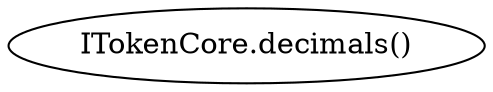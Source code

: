 digraph "" {
	graph [bb="0,0,201.72,36"];
	node [label="\N"];
	"ITokenCore.decimals()"	 [height=0.5,
		pos="100.86,18",
		width=2.8017];
}
digraph "" {
	graph [bb="0,0,201.72,36"];
	node [label="\N"];
	"ITokenCore.decimals()"	 [height=0.5,
		pos="100.86,18",
		width=2.8017];
}
digraph "" {
	graph [bb="0,0,201.72,36"];
	node [label="\N"];
	"ITokenCore.decimals()"	 [height=0.5,
		pos="100.86,18",
		width=2.8017];
}
digraph "" {
	graph [bb="0,0,201.72,36"];
	node [label="\N"];
	"ITokenCore.decimals()"	 [height=0.5,
		pos="100.86,18",
		width=2.8017];
}
digraph "" {
	graph [bb="0,0,201.72,36"];
	node [label="\N"];
	"ITokenCore.decimals()"	 [height=0.5,
		pos="100.86,18",
		width=2.8017];
}
